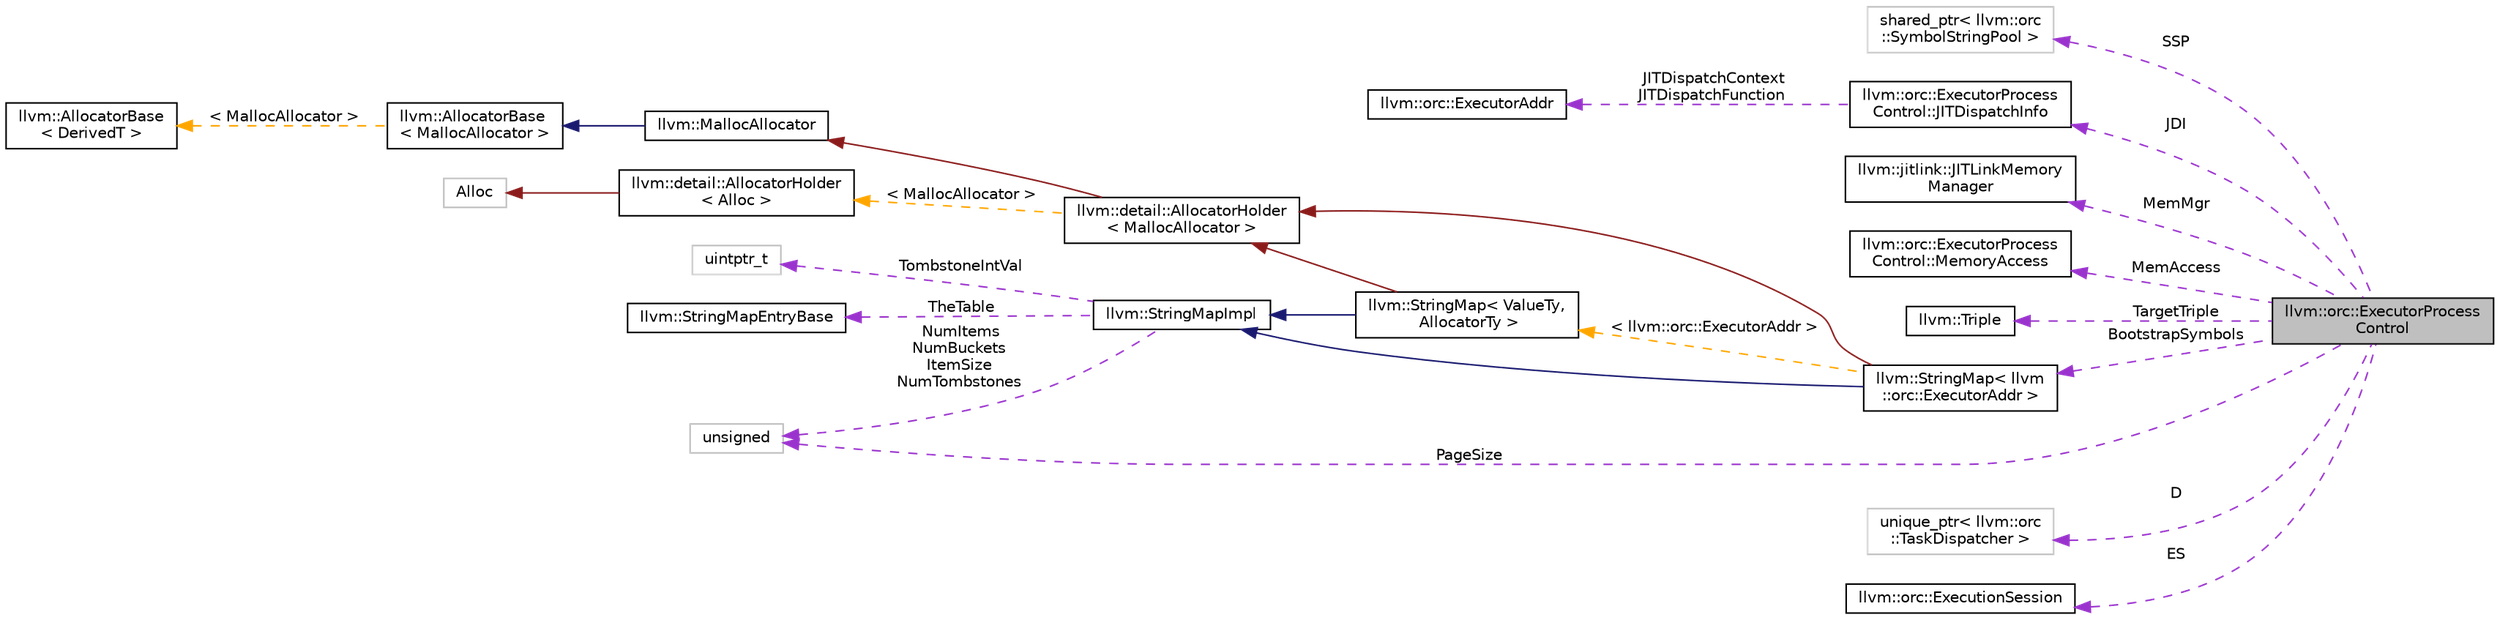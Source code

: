 digraph "llvm::orc::ExecutorProcessControl"
{
 // LATEX_PDF_SIZE
  bgcolor="transparent";
  edge [fontname="Helvetica",fontsize="10",labelfontname="Helvetica",labelfontsize="10"];
  node [fontname="Helvetica",fontsize="10",shape=record];
  rankdir="LR";
  Node1 [label="llvm::orc::ExecutorProcess\lControl",height=0.2,width=0.4,color="black", fillcolor="grey75", style="filled", fontcolor="black",tooltip="ExecutorProcessControl supports interaction with a JIT target process."];
  Node2 -> Node1 [dir="back",color="darkorchid3",fontsize="10",style="dashed",label=" SSP" ,fontname="Helvetica"];
  Node2 [label="shared_ptr\< llvm::orc\l::SymbolStringPool \>",height=0.2,width=0.4,color="grey75",tooltip=" "];
  Node3 -> Node1 [dir="back",color="darkorchid3",fontsize="10",style="dashed",label=" JDI" ,fontname="Helvetica"];
  Node3 [label="llvm::orc::ExecutorProcess\lControl::JITDispatchInfo",height=0.2,width=0.4,color="black",URL="$structllvm_1_1orc_1_1ExecutorProcessControl_1_1JITDispatchInfo.html",tooltip="Contains the address of the dispatch function and context that the ORC runtime can use to call functi..."];
  Node4 -> Node3 [dir="back",color="darkorchid3",fontsize="10",style="dashed",label=" JITDispatchContext\nJITDispatchFunction" ,fontname="Helvetica"];
  Node4 [label="llvm::orc::ExecutorAddr",height=0.2,width=0.4,color="black",URL="$classllvm_1_1orc_1_1ExecutorAddr.html",tooltip="Represents an address in the executor process."];
  Node5 -> Node1 [dir="back",color="darkorchid3",fontsize="10",style="dashed",label=" MemMgr" ,fontname="Helvetica"];
  Node5 [label="llvm::jitlink::JITLinkMemory\lManager",height=0.2,width=0.4,color="black",URL="$classllvm_1_1jitlink_1_1JITLinkMemoryManager.html",tooltip="Manages allocations of JIT memory."];
  Node6 -> Node1 [dir="back",color="darkorchid3",fontsize="10",style="dashed",label=" MemAccess" ,fontname="Helvetica"];
  Node6 [label="llvm::orc::ExecutorProcess\lControl::MemoryAccess",height=0.2,width=0.4,color="black",URL="$classllvm_1_1orc_1_1ExecutorProcessControl_1_1MemoryAccess.html",tooltip="APIs for manipulating memory in the target process."];
  Node7 -> Node1 [dir="back",color="darkorchid3",fontsize="10",style="dashed",label=" TargetTriple" ,fontname="Helvetica"];
  Node7 [label="llvm::Triple",height=0.2,width=0.4,color="black",URL="$classllvm_1_1Triple.html",tooltip="Triple - Helper class for working with autoconf configuration names."];
  Node8 -> Node1 [dir="back",color="darkorchid3",fontsize="10",style="dashed",label=" BootstrapSymbols" ,fontname="Helvetica"];
  Node8 [label="llvm::StringMap\< llvm\l::orc::ExecutorAddr \>",height=0.2,width=0.4,color="black",URL="$classllvm_1_1StringMap.html",tooltip=" "];
  Node9 -> Node8 [dir="back",color="midnightblue",fontsize="10",style="solid",fontname="Helvetica"];
  Node9 [label="llvm::StringMapImpl",height=0.2,width=0.4,color="black",URL="$classllvm_1_1StringMapImpl.html",tooltip="StringMapImpl - This is the base class of StringMap that is shared among all of its instantiations."];
  Node10 -> Node9 [dir="back",color="darkorchid3",fontsize="10",style="dashed",label=" TheTable" ,fontname="Helvetica"];
  Node10 [label="llvm::StringMapEntryBase",height=0.2,width=0.4,color="black",URL="$classllvm_1_1StringMapEntryBase.html",tooltip="StringMapEntryBase - Shared base class of StringMapEntry instances."];
  Node11 -> Node9 [dir="back",color="darkorchid3",fontsize="10",style="dashed",label=" NumItems\nNumBuckets\nItemSize\nNumTombstones" ,fontname="Helvetica"];
  Node11 [label="unsigned",height=0.2,width=0.4,color="grey75",tooltip=" "];
  Node12 -> Node9 [dir="back",color="darkorchid3",fontsize="10",style="dashed",label=" TombstoneIntVal" ,fontname="Helvetica"];
  Node12 [label="uintptr_t",height=0.2,width=0.4,color="grey75",tooltip=" "];
  Node13 -> Node8 [dir="back",color="firebrick4",fontsize="10",style="solid",fontname="Helvetica"];
  Node13 [label="llvm::detail::AllocatorHolder\l\< MallocAllocator \>",height=0.2,width=0.4,color="black",URL="$classllvm_1_1detail_1_1AllocatorHolder.html",tooltip=" "];
  Node14 -> Node13 [dir="back",color="firebrick4",fontsize="10",style="solid",fontname="Helvetica"];
  Node14 [label="llvm::MallocAllocator",height=0.2,width=0.4,color="black",URL="$classllvm_1_1MallocAllocator.html",tooltip=" "];
  Node15 -> Node14 [dir="back",color="midnightblue",fontsize="10",style="solid",fontname="Helvetica"];
  Node15 [label="llvm::AllocatorBase\l\< MallocAllocator \>",height=0.2,width=0.4,color="black",URL="$classllvm_1_1AllocatorBase.html",tooltip=" "];
  Node16 -> Node15 [dir="back",color="orange",fontsize="10",style="dashed",label=" \< MallocAllocator \>" ,fontname="Helvetica"];
  Node16 [label="llvm::AllocatorBase\l\< DerivedT \>",height=0.2,width=0.4,color="black",URL="$classllvm_1_1AllocatorBase.html",tooltip="CRTP base class providing obvious overloads for the core Allocate() methods of LLVM-style allocators."];
  Node17 -> Node13 [dir="back",color="orange",fontsize="10",style="dashed",label=" \< MallocAllocator \>" ,fontname="Helvetica"];
  Node17 [label="llvm::detail::AllocatorHolder\l\< Alloc \>",height=0.2,width=0.4,color="black",URL="$classllvm_1_1detail_1_1AllocatorHolder.html",tooltip=" "];
  Node18 -> Node17 [dir="back",color="firebrick4",fontsize="10",style="solid",fontname="Helvetica"];
  Node18 [label="Alloc",height=0.2,width=0.4,color="grey75",tooltip=" "];
  Node19 -> Node8 [dir="back",color="orange",fontsize="10",style="dashed",label=" \< llvm::orc::ExecutorAddr \>" ,fontname="Helvetica"];
  Node19 [label="llvm::StringMap\< ValueTy,\l AllocatorTy \>",height=0.2,width=0.4,color="black",URL="$classllvm_1_1StringMap.html",tooltip="StringMap - This is an unconventional map that is specialized for handling keys that are \"strings\",..."];
  Node9 -> Node19 [dir="back",color="midnightblue",fontsize="10",style="solid",fontname="Helvetica"];
  Node13 -> Node19 [dir="back",color="firebrick4",fontsize="10",style="solid",fontname="Helvetica"];
  Node11 -> Node1 [dir="back",color="darkorchid3",fontsize="10",style="dashed",label=" PageSize" ,fontname="Helvetica"];
  Node20 -> Node1 [dir="back",color="darkorchid3",fontsize="10",style="dashed",label=" D" ,fontname="Helvetica"];
  Node20 [label="unique_ptr\< llvm::orc\l::TaskDispatcher \>",height=0.2,width=0.4,color="grey75",tooltip=" "];
  Node21 -> Node1 [dir="back",color="darkorchid3",fontsize="10",style="dashed",label=" ES" ,fontname="Helvetica"];
  Node21 [label="llvm::orc::ExecutionSession",height=0.2,width=0.4,color="black",URL="$classllvm_1_1orc_1_1ExecutionSession.html",tooltip="An ExecutionSession represents a running JIT program."];
}
